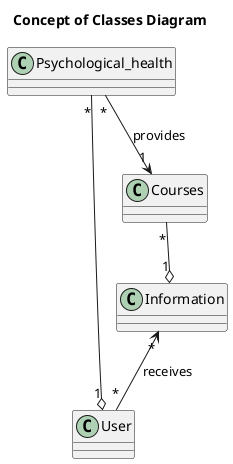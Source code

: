 @startuml

title Concept of Classes Diagram 

Class User
Class Information
Class Courses
Class Psychological_health


Information"*" <-- "*"User : receives 

Courses"*" --o "1"Information 

Psychological_health"*" --o "1"User 

Psychological_health"*" --> "1"Courses : provides 



@enduml
